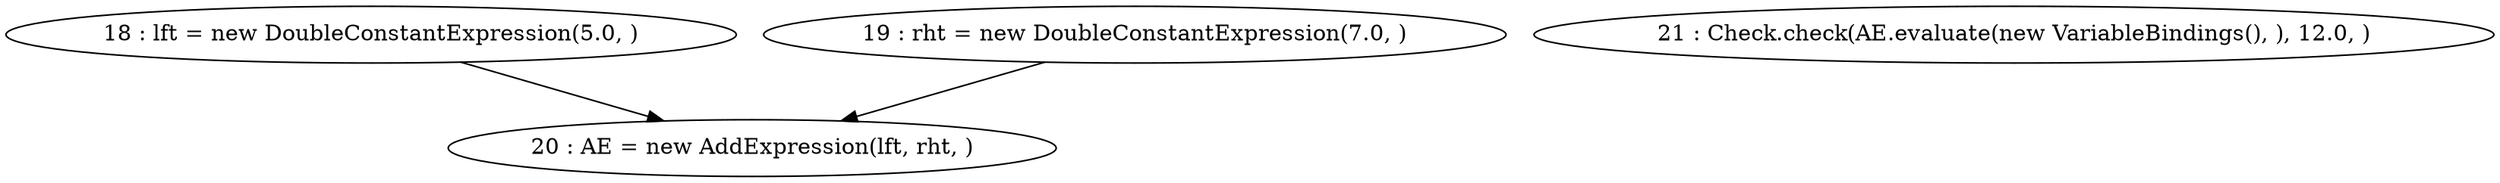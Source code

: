 digraph G {
"18 : lft = new DoubleConstantExpression(5.0, )"
"18 : lft = new DoubleConstantExpression(5.0, )" -> "20 : AE = new AddExpression(lft, rht, )"
"19 : rht = new DoubleConstantExpression(7.0, )"
"19 : rht = new DoubleConstantExpression(7.0, )" -> "20 : AE = new AddExpression(lft, rht, )"
"20 : AE = new AddExpression(lft, rht, )"
"21 : Check.check(AE.evaluate(new VariableBindings(), ), 12.0, )"
}